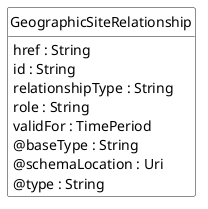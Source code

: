 @startuml
hide circle
hide methods
hide stereotype
show <<Enumeration>> stereotype
skinparam class {
   BackgroundColor<<Enumeration>> #E6F5F7
   BackgroundColor<<Ref>> #FFFFE0
   BackgroundColor<<Pivot>> #FFFFFFF
   BackgroundColor<<SimpleType>> #E2F0DA
   BackgroundColor #FCF2E3
}

class GeographicSiteRelationship <<Pivot>> {
    href : String
    id : String
    relationshipType : String
    role : String
    validFor : TimePeriod
    @baseType : String
    @schemaLocation : Uri
    @type : String
}


@enduml